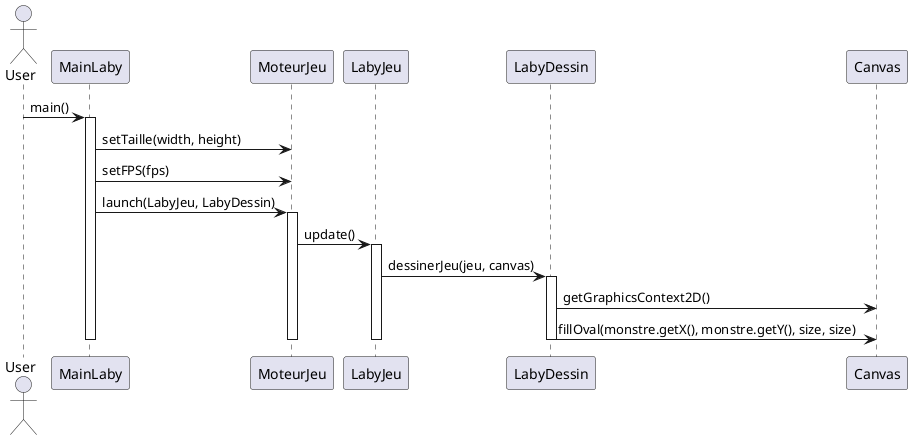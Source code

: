 @startuml
actor User
participant MainLaby
participant MoteurJeu
participant LabyJeu
participant LabyDessin
participant Canvas

User -> MainLaby: main()
activate MainLaby
MainLaby -> MoteurJeu: setTaille(width, height)
MainLaby -> MoteurJeu: setFPS(fps)
MainLaby -> MoteurJeu: launch(LabyJeu, LabyDessin)
activate MoteurJeu
MoteurJeu -> LabyJeu: update()
activate LabyJeu
LabyJeu -> LabyDessin: dessinerJeu(jeu, canvas)
activate LabyDessin
LabyDessin -> Canvas: getGraphicsContext2D()
LabyDessin -> Canvas: fillOval(monstre.getX(), monstre.getY(), size, size)
deactivate LabyDessin
deactivate LabyJeu
deactivate MoteurJeu
deactivate MainLaby
@enduml
